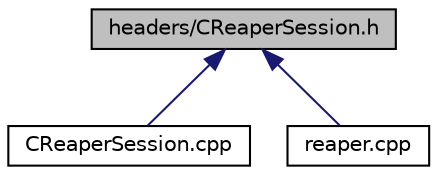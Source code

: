 digraph "headers/CReaperSession.h"
{
  edge [fontname="Helvetica",fontsize="10",labelfontname="Helvetica",labelfontsize="10"];
  node [fontname="Helvetica",fontsize="10",shape=record];
  Node1 [label="headers/CReaperSession.h",height=0.2,width=0.4,color="black", fillcolor="grey75", style="filled", fontcolor="black"];
  Node1 -> Node2 [dir="back",color="midnightblue",fontsize="10",style="solid",fontname="Helvetica"];
  Node2 [label="CReaperSession.cpp",height=0.2,width=0.4,color="black", fillcolor="white", style="filled",URL="$_c_reaper_session_8cpp.html",tooltip="Class implementation. "];
  Node1 -> Node3 [dir="back",color="midnightblue",fontsize="10",style="solid",fontname="Helvetica"];
  Node3 [label="reaper.cpp",height=0.2,width=0.4,color="black", fillcolor="white", style="filled",URL="$reaper_8cpp.html",tooltip="reaper is a lightweight utility that builds HTML files with nicely arranged and organized data from S..."];
}
